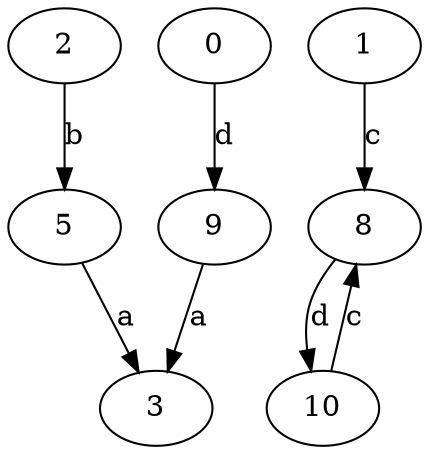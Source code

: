 strict digraph  {
2;
3;
0;
5;
8;
1;
9;
10;
2 -> 5  [label=b];
0 -> 9  [label=d];
5 -> 3  [label=a];
8 -> 10  [label=d];
1 -> 8  [label=c];
9 -> 3  [label=a];
10 -> 8  [label=c];
}
